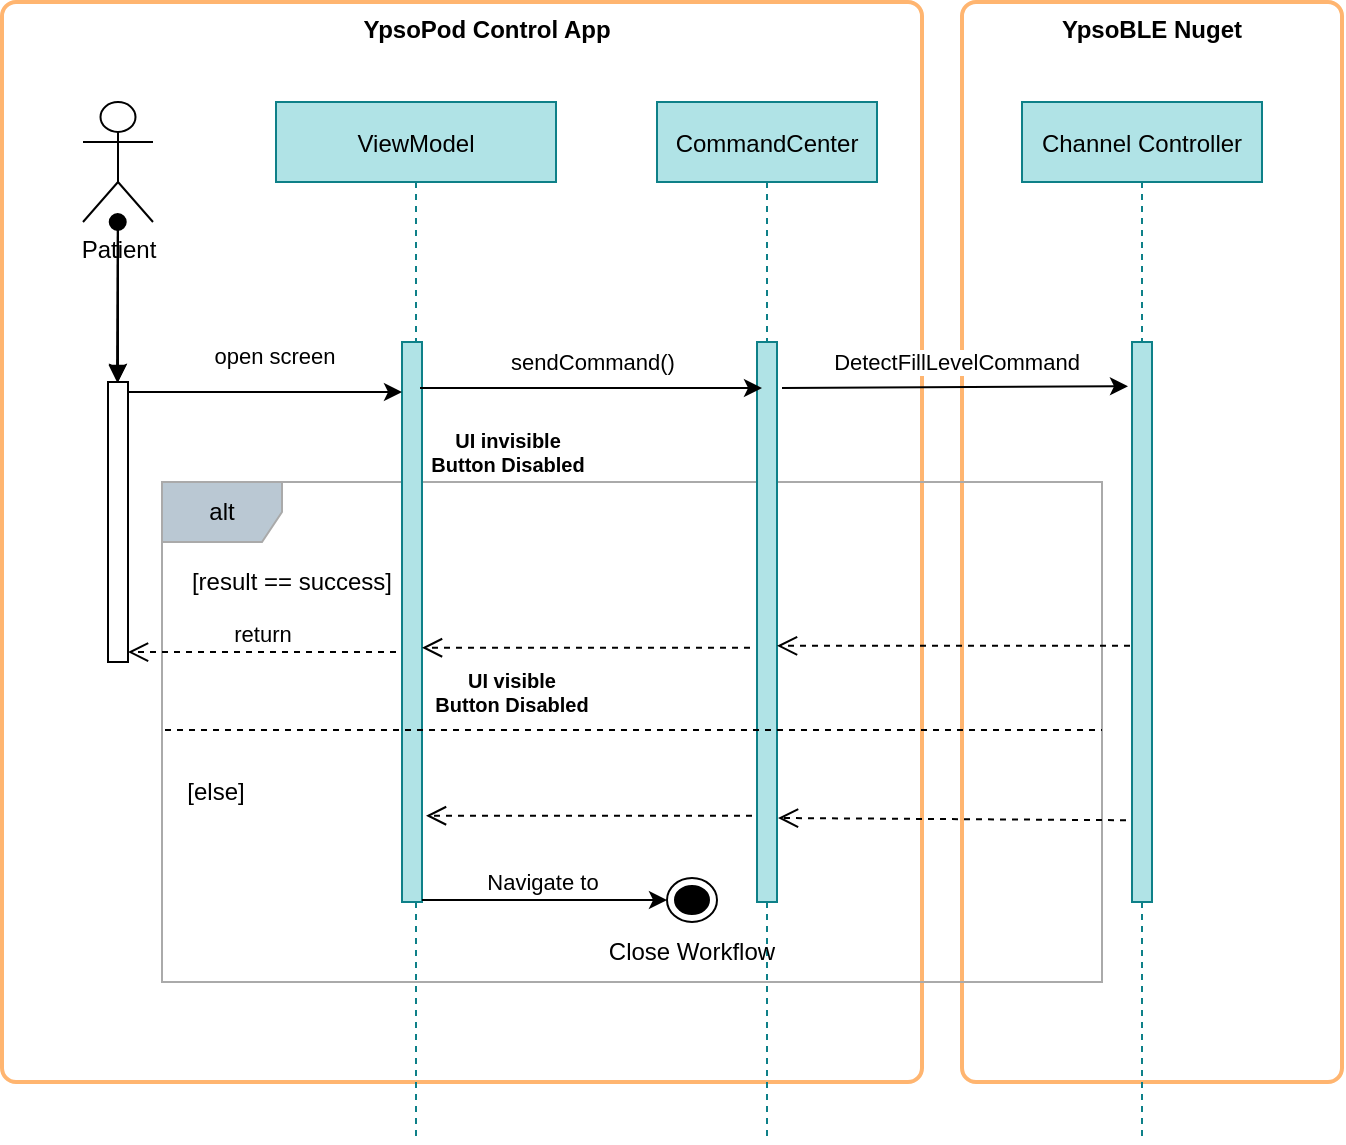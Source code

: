 <mxfile version="20.8.13" type="github">
  <diagram id="kgpKYQtTHZ0yAKxKKP6v" name="Page-1">
    <mxGraphModel dx="1026" dy="623" grid="1" gridSize="10" guides="1" tooltips="1" connect="1" arrows="1" fold="1" page="1" pageScale="1" pageWidth="850" pageHeight="1100" math="0" shadow="0">
      <root>
        <mxCell id="0" />
        <mxCell id="1" parent="0" />
        <mxCell id="5MIxCy6aPqHRKpZto7eM-47" value="" style="rounded=1;whiteSpace=wrap;html=1;absoluteArcSize=1;arcSize=14;strokeWidth=2;strokeColor=#FFB570;" parent="1" vertex="1">
          <mxGeometry x="550" y="70" width="190" height="540" as="geometry" />
        </mxCell>
        <mxCell id="5MIxCy6aPqHRKpZto7eM-43" value="" style="rounded=1;whiteSpace=wrap;html=1;absoluteArcSize=1;arcSize=14;strokeWidth=2;strokeColor=#FFB570;" parent="1" vertex="1">
          <mxGeometry x="70" y="70" width="460" height="540" as="geometry" />
        </mxCell>
        <mxCell id="5MIxCy6aPqHRKpZto7eM-14" value="alt" style="shape=umlFrame;whiteSpace=wrap;html=1;fillColor=#bac8d3;strokeColor=#AAAAAA;" parent="1" vertex="1">
          <mxGeometry x="150" y="310" width="470" height="250" as="geometry" />
        </mxCell>
        <mxCell id="3nuBFxr9cyL0pnOWT2aG-1" value="ViewModel" style="shape=umlLifeline;perimeter=lifelinePerimeter;container=1;collapsible=0;recursiveResize=0;rounded=0;shadow=0;strokeWidth=1;fillColor=#b0e3e6;strokeColor=#0e8088;" parent="1" vertex="1">
          <mxGeometry x="207" y="120" width="140" height="520" as="geometry" />
        </mxCell>
        <mxCell id="Vf2xIIq4pIamI4VtFFPD-1" value="UI invisible&lt;br&gt;Button Disabled" style="text;html=1;strokeColor=none;fillColor=none;align=center;verticalAlign=middle;whiteSpace=wrap;rounded=0;fontSize=10;fontStyle=1" parent="3nuBFxr9cyL0pnOWT2aG-1" vertex="1">
          <mxGeometry x="71" y="160" width="90" height="30" as="geometry" />
        </mxCell>
        <mxCell id="3nuBFxr9cyL0pnOWT2aG-5" value="CommandCenter" style="shape=umlLifeline;perimeter=lifelinePerimeter;container=1;collapsible=0;recursiveResize=0;rounded=0;shadow=0;strokeWidth=1;fillColor=#b0e3e6;strokeColor=#0e8088;" parent="1" vertex="1">
          <mxGeometry x="397.5" y="120" width="110" height="520" as="geometry" />
        </mxCell>
        <mxCell id="5MIxCy6aPqHRKpZto7eM-28" value="" style="edgeStyle=orthogonalEdgeStyle;rounded=0;orthogonalLoop=1;jettySize=auto;html=1;" parent="1" source="5MIxCy6aPqHRKpZto7eM-1" target="3nuBFxr9cyL0pnOWT2aG-2" edge="1">
          <mxGeometry relative="1" as="geometry" />
        </mxCell>
        <mxCell id="5MIxCy6aPqHRKpZto7eM-29" value="" style="edgeStyle=orthogonalEdgeStyle;rounded=0;orthogonalLoop=1;jettySize=auto;html=1;" parent="1" source="5MIxCy6aPqHRKpZto7eM-1" target="3nuBFxr9cyL0pnOWT2aG-2" edge="1">
          <mxGeometry relative="1" as="geometry" />
        </mxCell>
        <mxCell id="5MIxCy6aPqHRKpZto7eM-1" value="Patient" style="shape=umlActor;verticalLabelPosition=bottom;verticalAlign=top;html=1;outlineConnect=0;" parent="1" vertex="1">
          <mxGeometry x="110.5" y="120" width="35" height="60" as="geometry" />
        </mxCell>
        <mxCell id="3nuBFxr9cyL0pnOWT2aG-3" value="" style="verticalAlign=bottom;startArrow=oval;endArrow=block;startSize=8;shadow=0;strokeWidth=1;" parent="1" source="5MIxCy6aPqHRKpZto7eM-1" edge="1">
          <mxGeometry relative="1" as="geometry">
            <mxPoint x="130" y="170" as="sourcePoint" />
            <mxPoint x="127.5" y="260" as="targetPoint" />
            <Array as="points" />
          </mxGeometry>
        </mxCell>
        <mxCell id="3nuBFxr9cyL0pnOWT2aG-2" value="" style="points=[];perimeter=orthogonalPerimeter;rounded=0;shadow=0;strokeWidth=1;" parent="1" vertex="1">
          <mxGeometry x="123" y="260" width="10" height="140" as="geometry" />
        </mxCell>
        <mxCell id="5MIxCy6aPqHRKpZto7eM-5" value="" style="points=[];perimeter=orthogonalPerimeter;rounded=0;shadow=0;strokeWidth=1;fillColor=#b0e3e6;strokeColor=#0e8088;" parent="1" vertex="1">
          <mxGeometry x="270" y="240" width="10" height="280" as="geometry" />
        </mxCell>
        <mxCell id="3nuBFxr9cyL0pnOWT2aG-6" value="" style="points=[];perimeter=orthogonalPerimeter;rounded=0;shadow=0;strokeWidth=1;fillColor=#b0e3e6;strokeColor=#0e8088;" parent="1" vertex="1">
          <mxGeometry x="447.5" y="240" width="10" height="280" as="geometry" />
        </mxCell>
        <mxCell id="5MIxCy6aPqHRKpZto7eM-6" value="open screen" style="endArrow=classic;html=1;rounded=0;exitX=1;exitY=0.03;exitDx=0;exitDy=0;exitPerimeter=0;" parent="1" edge="1">
          <mxGeometry x="0.057" y="18" width="50" height="50" relative="1" as="geometry">
            <mxPoint x="133" y="265" as="sourcePoint" />
            <mxPoint x="270" y="265" as="targetPoint" />
            <mxPoint as="offset" />
          </mxGeometry>
        </mxCell>
        <mxCell id="5MIxCy6aPqHRKpZto7eM-10" value="sendCommand()" style="endArrow=classic;html=1;rounded=0;exitX=0.9;exitY=0.082;exitDx=0;exitDy=0;exitPerimeter=0;" parent="1" source="5MIxCy6aPqHRKpZto7eM-5" edge="1">
          <mxGeometry x="0.005" y="13" width="50" height="50" relative="1" as="geometry">
            <mxPoint x="293" y="260" as="sourcePoint" />
            <mxPoint x="450" y="263" as="targetPoint" />
            <mxPoint as="offset" />
          </mxGeometry>
        </mxCell>
        <mxCell id="5MIxCy6aPqHRKpZto7eM-11" value="Channel Controller" style="shape=umlLifeline;perimeter=lifelinePerimeter;container=1;collapsible=0;recursiveResize=0;rounded=0;shadow=0;strokeWidth=1;fillColor=#b0e3e6;strokeColor=#0e8088;" parent="1" vertex="1">
          <mxGeometry x="580" y="120" width="120" height="520" as="geometry" />
        </mxCell>
        <mxCell id="5MIxCy6aPqHRKpZto7eM-16" value="" style="points=[];perimeter=orthogonalPerimeter;rounded=0;shadow=0;strokeWidth=1;fillColor=#b0e3e6;strokeColor=#0e8088;" parent="5MIxCy6aPqHRKpZto7eM-11" vertex="1">
          <mxGeometry x="55" y="120" width="10" height="280" as="geometry" />
        </mxCell>
        <mxCell id="5MIxCy6aPqHRKpZto7eM-12" value="DetectFillLevelCommand" style="endArrow=classic;html=1;rounded=0;entryX=-0.2;entryY=0.079;entryDx=0;entryDy=0;entryPerimeter=0;" parent="1" target="5MIxCy6aPqHRKpZto7eM-16" edge="1">
          <mxGeometry x="0.005" y="13" width="50" height="50" relative="1" as="geometry">
            <mxPoint x="460" y="263" as="sourcePoint" />
            <mxPoint x="640" y="263" as="targetPoint" />
            <mxPoint as="offset" />
          </mxGeometry>
        </mxCell>
        <mxCell id="5MIxCy6aPqHRKpZto7eM-15" value="[result == success]" style="text;html=1;strokeColor=none;fillColor=none;align=center;verticalAlign=middle;whiteSpace=wrap;rounded=0;" parent="1" vertex="1">
          <mxGeometry x="160" y="350" width="110" height="20" as="geometry" />
        </mxCell>
        <mxCell id="5MIxCy6aPqHRKpZto7eM-19" value="[else]" style="text;html=1;strokeColor=none;fillColor=none;align=center;verticalAlign=middle;whiteSpace=wrap;rounded=0;" parent="1" vertex="1">
          <mxGeometry x="157" y="450" width="40" height="30" as="geometry" />
        </mxCell>
        <mxCell id="5MIxCy6aPqHRKpZto7eM-22" value="Navigate to" style="endArrow=classic;html=1;rounded=0;exitX=1.2;exitY=0.037;exitDx=0;exitDy=0;exitPerimeter=0;entryX=0;entryY=0.5;entryDx=0;entryDy=0;" parent="1" target="5MIxCy6aPqHRKpZto7eM-24" edge="1">
          <mxGeometry x="-0.02" y="9" width="50" height="50" relative="1" as="geometry">
            <mxPoint x="280" y="519" as="sourcePoint" />
            <mxPoint x="395" y="519.01" as="targetPoint" />
            <mxPoint as="offset" />
          </mxGeometry>
        </mxCell>
        <mxCell id="5MIxCy6aPqHRKpZto7eM-24" value="" style="ellipse;html=1;shape=endState;fillColor=#000000;strokeColor=#000000;" parent="1" vertex="1">
          <mxGeometry x="402.5" y="508" width="25" height="22" as="geometry" />
        </mxCell>
        <mxCell id="5MIxCy6aPqHRKpZto7eM-26" value="Close Workflow" style="text;html=1;strokeColor=none;fillColor=none;align=center;verticalAlign=middle;whiteSpace=wrap;rounded=0;" parent="1" vertex="1">
          <mxGeometry x="360" y="530" width="110" height="30" as="geometry" />
        </mxCell>
        <mxCell id="5MIxCy6aPqHRKpZto7eM-36" value="" style="html=1;verticalAlign=bottom;endArrow=open;dashed=1;endSize=8;rounded=0;exitX=-0.3;exitY=0.854;exitDx=0;exitDy=0;exitPerimeter=0;entryX=1.05;entryY=0.85;entryDx=0;entryDy=0;entryPerimeter=0;" parent="1" source="5MIxCy6aPqHRKpZto7eM-16" target="3nuBFxr9cyL0pnOWT2aG-6" edge="1">
          <mxGeometry x="0.006" relative="1" as="geometry">
            <mxPoint x="630" y="510" as="sourcePoint" />
            <mxPoint x="460" y="511" as="targetPoint" />
            <mxPoint as="offset" />
          </mxGeometry>
        </mxCell>
        <mxCell id="5MIxCy6aPqHRKpZto7eM-41" value="" style="html=1;verticalAlign=bottom;endArrow=open;dashed=1;endSize=8;rounded=0;exitX=-0.25;exitY=0.846;exitDx=0;exitDy=0;exitPerimeter=0;entryX=1.2;entryY=0.846;entryDx=0;entryDy=0;entryPerimeter=0;" parent="1" source="3nuBFxr9cyL0pnOWT2aG-6" target="5MIxCy6aPqHRKpZto7eM-5" edge="1">
          <mxGeometry relative="1" as="geometry">
            <mxPoint x="440" y="510" as="sourcePoint" />
            <mxPoint x="280" y="512" as="targetPoint" />
          </mxGeometry>
        </mxCell>
        <mxCell id="5MIxCy6aPqHRKpZto7eM-42" value="" style="line;strokeWidth=1;fillColor=none;align=left;verticalAlign=middle;spacingTop=-1;spacingLeft=3;spacingRight=3;rotatable=0;labelPosition=right;points=[];portConstraint=eastwest;strokeColor=inherit;dashed=1;" parent="1" vertex="1">
          <mxGeometry x="151.5" y="430" width="468.5" height="8" as="geometry" />
        </mxCell>
        <mxCell id="5MIxCy6aPqHRKpZto7eM-46" value="YpsoPod Control App" style="text;align=center;fontStyle=1;verticalAlign=middle;spacingLeft=3;spacingRight=3;strokeColor=none;rotatable=0;points=[[0,0.5],[1,0.5]];portConstraint=eastwest;" parent="1" vertex="1">
          <mxGeometry x="222.5" y="70" width="180" height="26" as="geometry" />
        </mxCell>
        <mxCell id="5MIxCy6aPqHRKpZto7eM-49" value="YpsoBLE Nuget" style="text;align=center;fontStyle=1;verticalAlign=middle;spacingLeft=3;spacingRight=3;strokeColor=none;rotatable=0;points=[[0,0.5],[1,0.5]];portConstraint=eastwest;" parent="1" vertex="1">
          <mxGeometry x="555" y="70" width="180" height="26" as="geometry" />
        </mxCell>
        <mxCell id="5MIxCy6aPqHRKpZto7eM-50" value="" style="html=1;verticalAlign=bottom;endArrow=open;dashed=1;endSize=8;rounded=0;exitX=-0.1;exitY=0.339;exitDx=0;exitDy=0;exitPerimeter=0;" parent="1" edge="1">
          <mxGeometry relative="1" as="geometry">
            <mxPoint x="634" y="391.92" as="sourcePoint" />
            <mxPoint x="457.5" y="391.92" as="targetPoint" />
          </mxGeometry>
        </mxCell>
        <mxCell id="5MIxCy6aPqHRKpZto7eM-51" value="" style="html=1;verticalAlign=bottom;endArrow=open;dashed=1;endSize=8;rounded=0;exitX=-0.35;exitY=0.346;exitDx=0;exitDy=0;exitPerimeter=0;entryX=1;entryY=0.346;entryDx=0;entryDy=0;entryPerimeter=0;" parent="1" edge="1">
          <mxGeometry relative="1" as="geometry">
            <mxPoint x="444" y="392.88" as="sourcePoint" />
            <mxPoint x="280" y="392.88" as="targetPoint" />
          </mxGeometry>
        </mxCell>
        <mxCell id="5MIxCy6aPqHRKpZto7eM-52" value="return" style="html=1;verticalAlign=bottom;endArrow=open;dashed=1;endSize=8;rounded=0;exitX=-0.3;exitY=0.343;exitDx=0;exitDy=0;exitPerimeter=0;" parent="1" edge="1">
          <mxGeometry relative="1" as="geometry">
            <mxPoint x="267" y="395.04" as="sourcePoint" />
            <mxPoint x="133" y="395.04" as="targetPoint" />
          </mxGeometry>
        </mxCell>
        <mxCell id="w9FctTsYv41UwndVU_V6-1" value="UI visible&lt;br&gt;Button Disabled" style="text;html=1;strokeColor=none;fillColor=none;align=center;verticalAlign=middle;whiteSpace=wrap;rounded=0;fontSize=10;fontStyle=1" vertex="1" parent="1">
          <mxGeometry x="280" y="400" width="90" height="30" as="geometry" />
        </mxCell>
      </root>
    </mxGraphModel>
  </diagram>
</mxfile>
